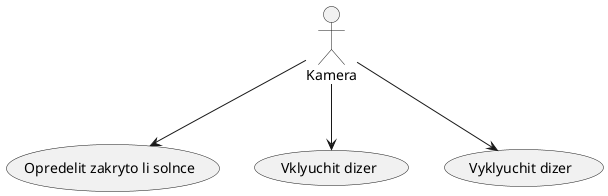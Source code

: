 @startuml
:Kamera: --> (Opredelit zakryto li solnce)
:Kamera: --> (Vklyuchit dizer)
:Kamera: --> (Vyklyuchit dizer)
@enduml
